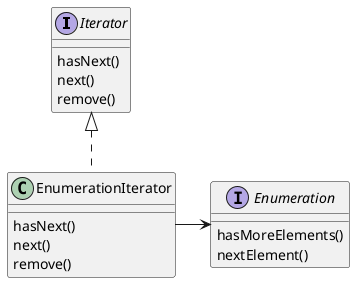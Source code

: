 @startuml
interface Iterator {
    hasNext()
    next()
    remove()
}

class EnumerationIterator {
    hasNext()
    next()
    remove()
}
EnumerationIterator ..up|>Iterator

interface Enumeration {
hasMoreElements()
nextElement()
}
EnumerationIterator --right> Enumeration
@enduml